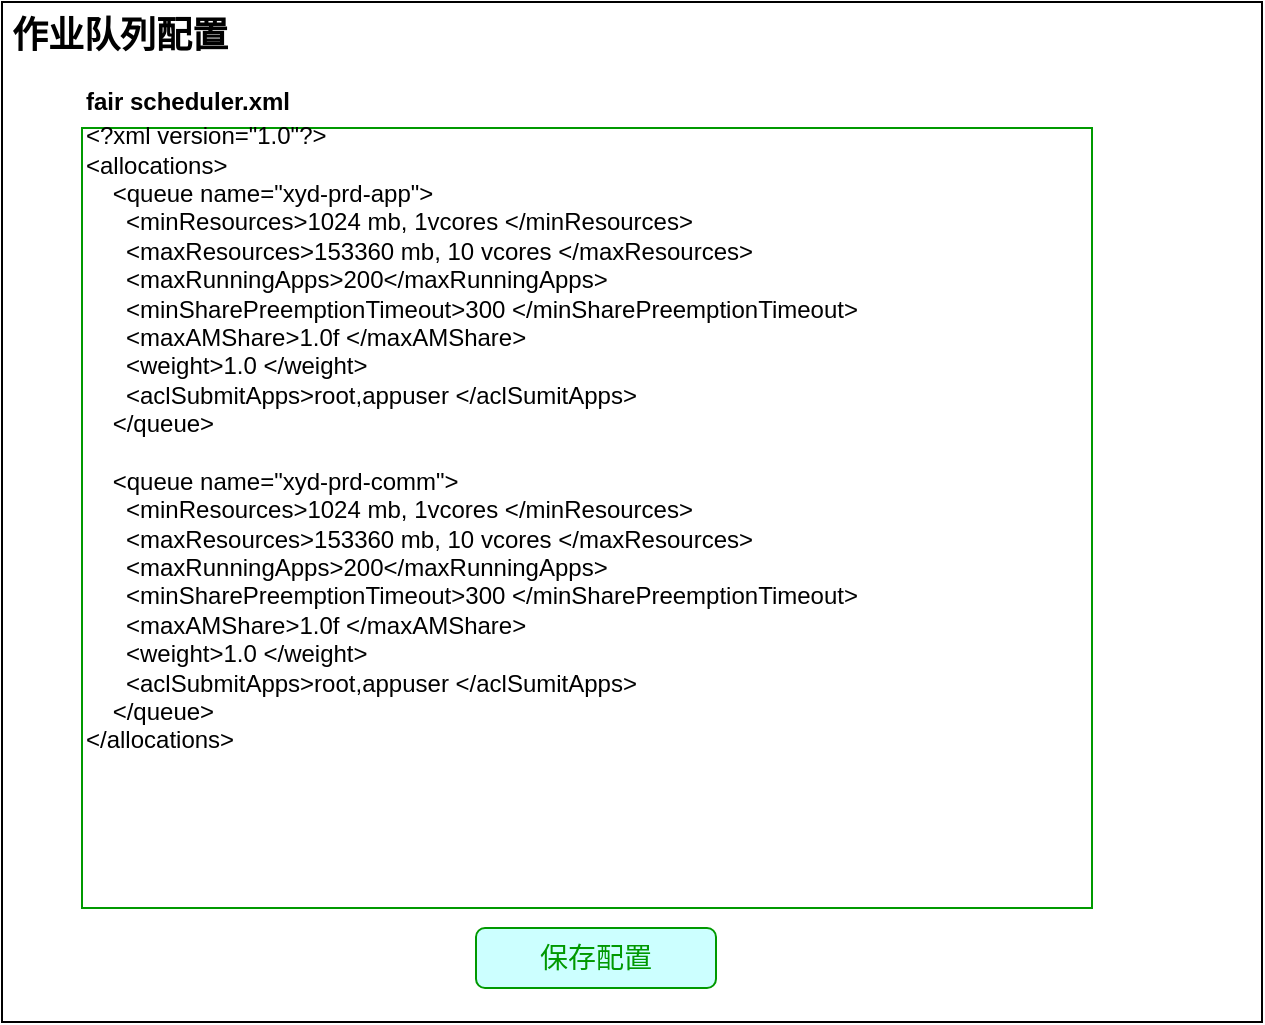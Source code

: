 <mxfile version="15.5.7" type="github">
  <diagram id="0QmZglUaIkajar8YGkxD" name="Page-1">
    <mxGraphModel dx="902" dy="612" grid="1" gridSize="10" guides="1" tooltips="1" connect="1" arrows="1" fold="1" page="1" pageScale="1" pageWidth="827" pageHeight="1169" math="0" shadow="0">
      <root>
        <mxCell id="0" />
        <mxCell id="1" parent="0" />
        <mxCell id="CGvX8kwycKjGCLBifwq8-1" value="" style="rounded=0;whiteSpace=wrap;html=1;" vertex="1" parent="1">
          <mxGeometry x="90" y="80" width="630" height="510" as="geometry" />
        </mxCell>
        <mxCell id="CGvX8kwycKjGCLBifwq8-2" value="&lt;font&gt;&lt;font size=&quot;4&quot; style=&quot;font-weight: bold&quot;&gt;作业队列配置&lt;/font&gt;&lt;br&gt;&lt;/font&gt;" style="rounded=0;whiteSpace=wrap;html=1;strokeColor=none;" vertex="1" parent="1">
          <mxGeometry x="94" y="82" width="110" height="30" as="geometry" />
        </mxCell>
        <mxCell id="CGvX8kwycKjGCLBifwq8-13" value="&lt;font color=&quot;#009900&quot;&gt;&lt;span&gt;保存配置&lt;/span&gt;&lt;/font&gt;" style="rounded=1;whiteSpace=wrap;html=1;fontSize=14;fontColor=#000000;strokeColor=#009900;fillColor=#CCFFFF;strokeWidth=1;" vertex="1" parent="1">
          <mxGeometry x="327" y="543" width="120" height="30" as="geometry" />
        </mxCell>
        <mxCell id="CGvX8kwycKjGCLBifwq8-43" value="" style="rounded=0;whiteSpace=wrap;html=1;align=left;strokeColor=#009900;" vertex="1" parent="1">
          <mxGeometry x="130" y="143" width="505" height="390" as="geometry" />
        </mxCell>
        <mxCell id="CGvX8kwycKjGCLBifwq8-42" value="&lt;div&gt;&amp;lt;?xml version=&quot;1.0&quot;?&amp;gt;&lt;/div&gt;&lt;div&gt;&amp;lt;allocations&amp;gt;&lt;/div&gt;&lt;div&gt;&amp;nbsp; &amp;nbsp; &amp;lt;queue name=&quot;xyd-prd-app&quot;&amp;gt;&lt;/div&gt;&lt;div&gt;&amp;nbsp; &amp;nbsp; &amp;nbsp; &amp;lt;minResources&amp;gt;1024 mb, 1vcores &amp;lt;/minResources&amp;gt;&lt;/div&gt;&lt;div&gt;&amp;nbsp; &amp;nbsp; &amp;nbsp; &amp;lt;maxResources&amp;gt;153360 mb, 10 vcores &amp;lt;/maxResources&amp;gt;&lt;/div&gt;&amp;nbsp; &amp;nbsp; &amp;nbsp; &amp;lt;maxRunningApps&amp;gt;200&amp;lt;/maxRunningApps&amp;gt;&lt;br&gt;&amp;nbsp; &amp;nbsp; &amp;nbsp; &amp;lt;minSharePreemptionTimeout&amp;gt;300 &amp;lt;/minSharePreemptionTimeout&amp;gt;&lt;br&gt;&amp;nbsp; &amp;nbsp; &amp;nbsp;&amp;nbsp;&amp;lt;maxAMShare&amp;gt;1.0f &amp;lt;/maxAMShare&amp;gt;&lt;br&gt;&amp;nbsp; &amp;nbsp; &amp;nbsp;&amp;nbsp;&amp;lt;weight&amp;gt;1.0 &amp;lt;/weight&amp;gt;&lt;br&gt;&amp;nbsp; &amp;nbsp; &amp;nbsp;&amp;nbsp;&amp;lt;aclSubmitApps&amp;gt;root,appuser &amp;lt;/aclSumitApps&amp;gt;&lt;br&gt;&amp;nbsp; &amp;nbsp; &amp;lt;/queue&amp;gt;&lt;br&gt;&lt;br&gt;&amp;nbsp; &amp;nbsp; &amp;lt;queue name=&quot;xyd-prd-comm&quot;&amp;gt;&lt;div&gt;&amp;nbsp; &amp;nbsp; &amp;nbsp; &amp;lt;minResources&amp;gt;1024 mb, 1vcores &amp;lt;/minResources&amp;gt;&lt;/div&gt;&lt;div&gt;&amp;nbsp; &amp;nbsp; &amp;nbsp; &amp;lt;maxResources&amp;gt;153360 mb, 10 vcores &amp;lt;/maxResources&amp;gt;&lt;/div&gt;&amp;nbsp; &amp;nbsp; &amp;nbsp; &amp;lt;maxRunningApps&amp;gt;200&amp;lt;/maxRunningApps&amp;gt;&lt;br&gt;&amp;nbsp; &amp;nbsp; &amp;nbsp; &amp;lt;minSharePreemptionTimeout&amp;gt;300 &amp;lt;/minSharePreemptionTimeout&amp;gt;&lt;br&gt;&amp;nbsp; &amp;nbsp; &amp;nbsp;&amp;nbsp;&amp;lt;maxAMShare&amp;gt;1.0f &amp;lt;/maxAMShare&amp;gt;&lt;br&gt;&amp;nbsp; &amp;nbsp; &amp;nbsp;&amp;nbsp;&amp;lt;weight&amp;gt;1.0 &amp;lt;/weight&amp;gt;&lt;br&gt;&amp;nbsp; &amp;nbsp; &amp;nbsp;&amp;nbsp;&amp;lt;aclSubmitApps&amp;gt;root,appuser &amp;lt;/aclSumitApps&amp;gt;&lt;br&gt;&amp;nbsp; &amp;nbsp; &amp;lt;/queue&amp;gt;&lt;br&gt;&amp;lt;/allocations&amp;gt;" style="text;html=1;strokeColor=none;fillColor=none;align=left;verticalAlign=middle;whiteSpace=wrap;rounded=0;" vertex="1" parent="1">
          <mxGeometry x="130" y="133" width="430" height="330" as="geometry" />
        </mxCell>
        <mxCell id="CGvX8kwycKjGCLBifwq8-44" value="&lt;b&gt;fair scheduler.xml&lt;/b&gt;" style="text;html=1;strokeColor=none;fillColor=none;align=center;verticalAlign=middle;whiteSpace=wrap;rounded=0;fontSize=12;" vertex="1" parent="1">
          <mxGeometry x="123" y="115" width="120" height="30" as="geometry" />
        </mxCell>
      </root>
    </mxGraphModel>
  </diagram>
</mxfile>
